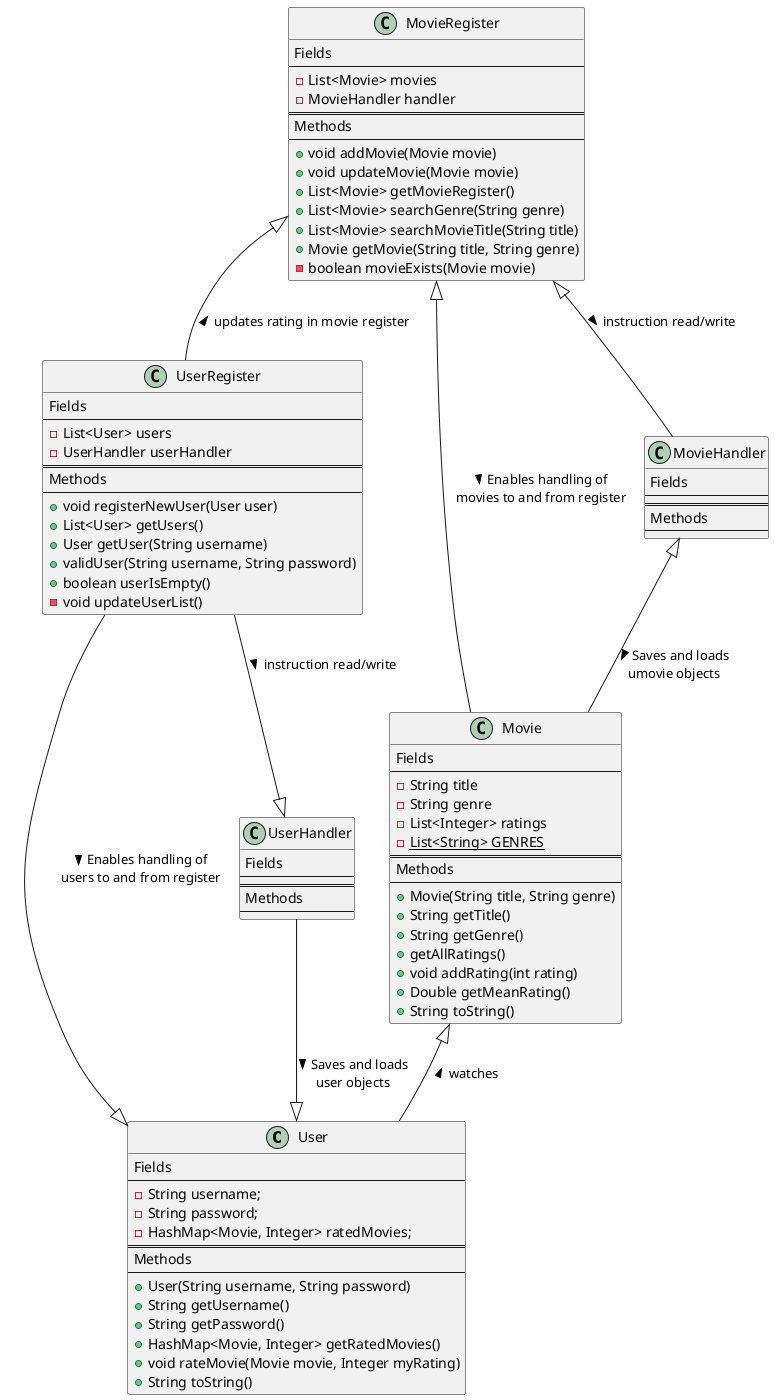 @@startuml Class diagram
/'  -fieldPrivate
    #fieldProtected
    +fieldPublic
'/

/'
note top of User: Base class
note top of Movie: Base class
'/

class User
{
    Fields
    --
    - String username;
    - String password;
    - HashMap<Movie, Integer> ratedMovies;
    ==
    Methods
    --
    +User(String username, String password)
    +String getUsername()
    +String getPassword()
    +HashMap<Movie, Integer> getRatedMovies()
    +void rateMovie(Movie movie, Integer myRating)
    +String toString()
}
class UserRegister
{
    Fields
    --
    -List<User> users
    -UserHandler userHandler
    ==
    Methods
    --
    +void registerNewUser(User user)
    +List<User> getUsers()
    +User getUser(String username)
    +validUser(String username, String password)
    +boolean userIsEmpty()
    -void updateUserList()
}
class UserHandler
{
    Fields
    --
    ==
    Methods
    --
}
class Movie
{
    Fields
    --
    -String title
    -String genre
    -List<Integer> ratings
    - {static} List<String> GENRES
    ==
    Methods
    --
    +Movie(String title, String genre)
    +String getTitle()
    +String getGenre()
    +getAllRatings()
    +void addRating(int rating)
    +Double getMeanRating()
    +String toString()    
}
class MovieRegister
{
    Fields
    --
    -List<Movie> movies
    -MovieHandler handler
    ==
    Methods
    --
    +void addMovie(Movie movie)
    +void updateMovie(Movie movie)
    +List<Movie> getMovieRegister()
    +List<Movie> searchGenre(String genre)
    +List<Movie> searchMovieTitle(String title)
    +Movie getMovie(String title, String genre)
    -boolean movieExists(Movie movie)
}
class MovieHandler
{
    Fields
    --
    ==
    Methods
    --
}

UserRegister --|> User : > Enables handling of \nusers to and from register
/': label 1'/
UserRegister --|> UserHandler : > instruction read/write
UserHandler --|> User : > Saves and loads \nuser objects

MovieRegister <|-- Movie : > Enables handling of \nmovies to and from register
Movie <|-- User : < watches
MovieRegister <|-- MovieHandler : > instruction read/write
MovieHandler <|-- Movie : > Saves and loads \numovie objects
MovieRegister <|--  UserRegister : < updates rating in movie register



@@enduml
